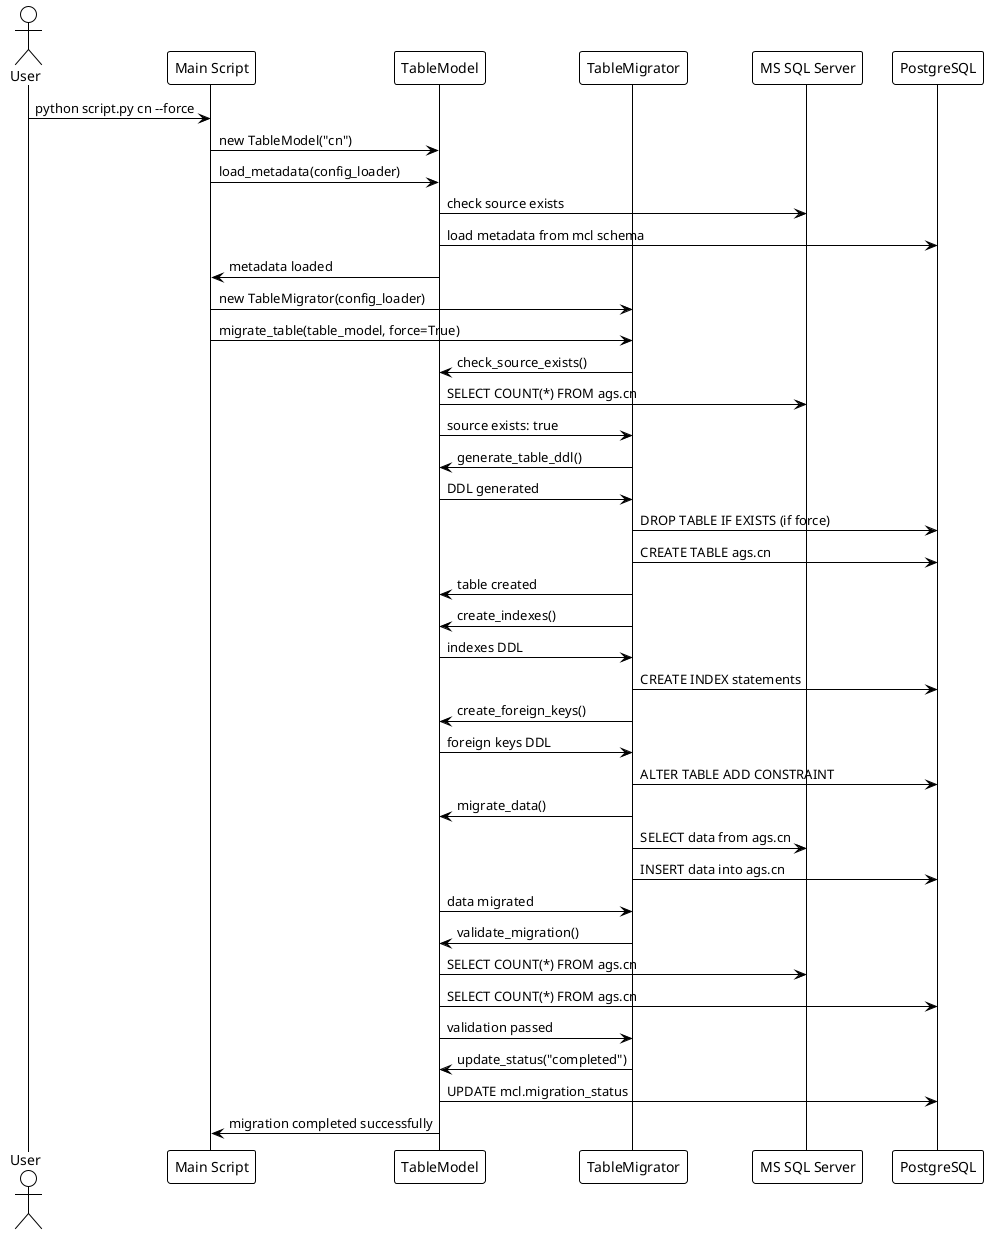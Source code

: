 @startuml
!theme plain

actor User
participant "Main Script" as Main
participant "TableModel" as Model
participant "TableMigrator" as Migrator
participant "MS SQL Server" as MSSQL
participant "PostgreSQL" as PG

User -> Main: python script.py cn --force
Main -> Model: new TableModel("cn")
Main -> Model: load_metadata(config_loader)
Model -> MSSQL: check source exists
Model -> PG: load metadata from mcl schema
Model -> Main: metadata loaded

Main -> Migrator: new TableMigrator(config_loader)
Main -> Migrator: migrate_table(table_model, force=True)

Migrator -> Model: check_source_exists()
Model -> MSSQL: SELECT COUNT(*) FROM ags.cn
Model -> Migrator: source exists: true

Migrator -> Model: generate_table_ddl()
Model -> Migrator: DDL generated

Migrator -> PG: DROP TABLE IF EXISTS (if force)
Migrator -> PG: CREATE TABLE ags.cn
Migrator -> Model: table created

Migrator -> Model: create_indexes()
Model -> Migrator: indexes DDL
Migrator -> PG: CREATE INDEX statements

Migrator -> Model: create_foreign_keys()
Model -> Migrator: foreign keys DDL
Migrator -> PG: ALTER TABLE ADD CONSTRAINT

Migrator -> Model: migrate_data()
Migrator -> MSSQL: SELECT data from ags.cn
Migrator -> PG: INSERT data into ags.cn
Model -> Migrator: data migrated

Migrator -> Model: validate_migration()
Model -> MSSQL: SELECT COUNT(*) FROM ags.cn
Model -> PG: SELECT COUNT(*) FROM ags.cn
Model -> Migrator: validation passed

Migrator -> Model: update_status("completed")
Model -> PG: UPDATE mcl.migration_status
Model -> Main: migration completed successfully

@enduml




